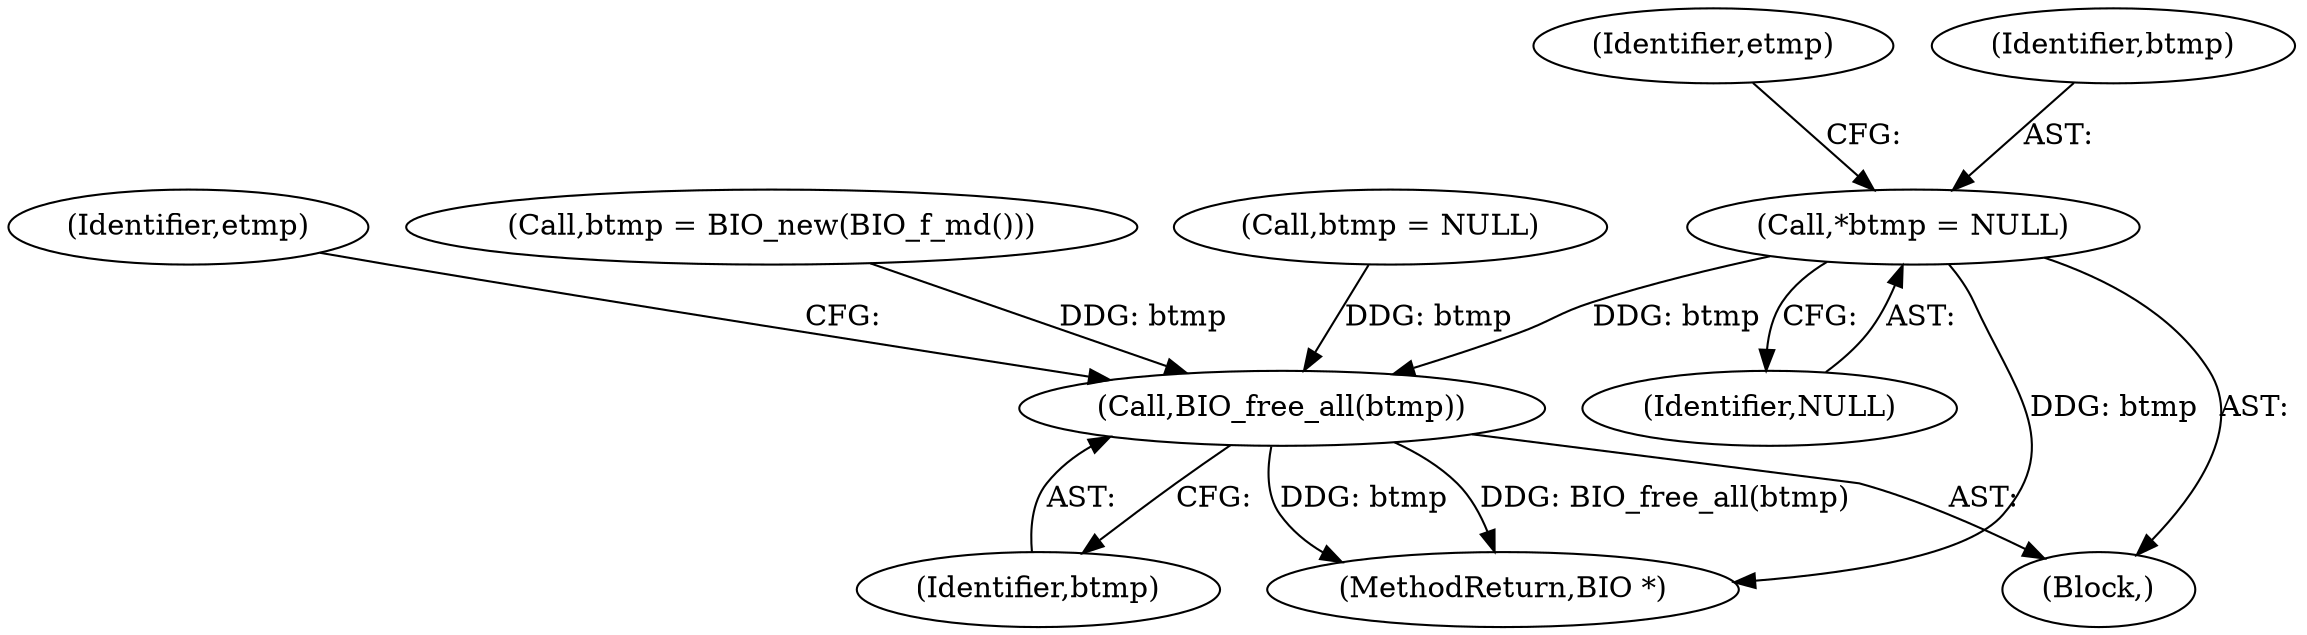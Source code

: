 digraph "0_openssl_59302b600e8d5b77ef144e447bb046fd7ab72686@pointer" {
"1000127" [label="(Call,*btmp = NULL)"];
"1000731" [label="(Call,BIO_free_all(btmp))"];
"1000739" [label="(MethodReturn,BIO *)"];
"1000132" [label="(Identifier,etmp)"];
"1000732" [label="(Identifier,btmp)"];
"1000734" [label="(Identifier,etmp)"];
"1000406" [label="(Call,btmp = BIO_new(BIO_f_md()))"];
"1000119" [label="(Block,)"];
"1000128" [label="(Identifier,btmp)"];
"1000731" [label="(Call,BIO_free_all(btmp))"];
"1000449" [label="(Call,btmp = NULL)"];
"1000129" [label="(Identifier,NULL)"];
"1000127" [label="(Call,*btmp = NULL)"];
"1000127" -> "1000119"  [label="AST: "];
"1000127" -> "1000129"  [label="CFG: "];
"1000128" -> "1000127"  [label="AST: "];
"1000129" -> "1000127"  [label="AST: "];
"1000132" -> "1000127"  [label="CFG: "];
"1000127" -> "1000739"  [label="DDG: btmp"];
"1000127" -> "1000731"  [label="DDG: btmp"];
"1000731" -> "1000119"  [label="AST: "];
"1000731" -> "1000732"  [label="CFG: "];
"1000732" -> "1000731"  [label="AST: "];
"1000734" -> "1000731"  [label="CFG: "];
"1000731" -> "1000739"  [label="DDG: BIO_free_all(btmp)"];
"1000731" -> "1000739"  [label="DDG: btmp"];
"1000406" -> "1000731"  [label="DDG: btmp"];
"1000449" -> "1000731"  [label="DDG: btmp"];
}
